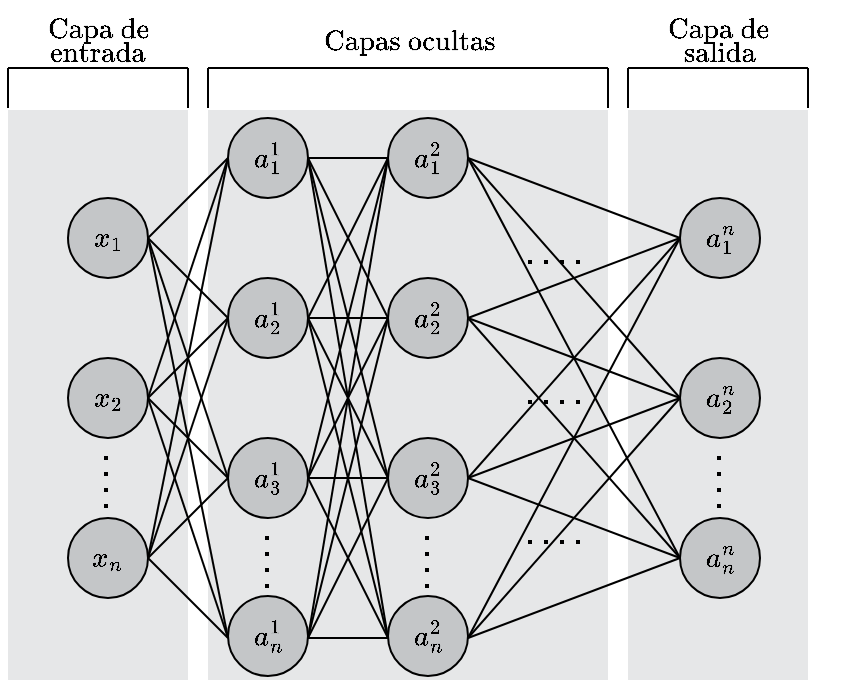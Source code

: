 <mxfile version="24.7.6">
  <diagram name="Page-1" id="iY9h923-xnfuU6ivVs_U">
    <mxGraphModel dx="1090" dy="814" grid="1" gridSize="10" guides="1" tooltips="1" connect="1" arrows="1" fold="1" page="1" pageScale="1" pageWidth="70" pageHeight="120" math="1" shadow="0">
      <root>
        <mxCell id="0" />
        <mxCell id="1" parent="0" />
        <mxCell id="JzDGmX90MIqG7xjUh9-E-8" value="" style="rounded=0;whiteSpace=wrap;html=1;fillColor=#e6e7e8;strokeColor=none;" parent="1" vertex="1">
          <mxGeometry x="140" y="-295" width="90" height="285" as="geometry" />
        </mxCell>
        <mxCell id="JzDGmX90MIqG7xjUh9-E-7" value="" style="rounded=0;whiteSpace=wrap;html=1;fillColor=#e6e7e8;strokeColor=none;" parent="1" vertex="1">
          <mxGeometry x="-70" y="-295" width="200" height="285" as="geometry" />
        </mxCell>
        <mxCell id="JzDGmX90MIqG7xjUh9-E-6" value="" style="rounded=0;whiteSpace=wrap;html=1;fillColor=#e6e7e8;strokeColor=none;" parent="1" vertex="1">
          <mxGeometry x="-170" y="-295" width="90" height="285" as="geometry" />
        </mxCell>
        <mxCell id="hw2e2iY90Wc657Rlc0dh-1" value="$$a_n^1$$" style="ellipse;whiteSpace=wrap;html=1;aspect=fixed;fillColor=#c4c6c8;" parent="1" vertex="1">
          <mxGeometry x="-60" y="-52" width="40" height="40" as="geometry" />
        </mxCell>
        <mxCell id="hw2e2iY90Wc657Rlc0dh-2" value="$$a_3^1$$" style="ellipse;whiteSpace=wrap;html=1;aspect=fixed;fillColor=#c4c6c8;" parent="1" vertex="1">
          <mxGeometry x="-60" y="-131" width="40" height="40" as="geometry" />
        </mxCell>
        <mxCell id="hw2e2iY90Wc657Rlc0dh-3" value="$$a_2^1$$" style="ellipse;whiteSpace=wrap;html=1;aspect=fixed;fillColor=#c4c6c8;" parent="1" vertex="1">
          <mxGeometry x="-60" y="-211" width="40" height="40" as="geometry" />
        </mxCell>
        <mxCell id="hw2e2iY90Wc657Rlc0dh-4" value="$$a_1^1$$" style="ellipse;whiteSpace=wrap;html=1;aspect=fixed;fillColor=#c4c6c8;" parent="1" vertex="1">
          <mxGeometry x="-60" y="-291" width="40" height="40" as="geometry" />
        </mxCell>
        <mxCell id="hw2e2iY90Wc657Rlc0dh-5" value="$$x_n$$" style="ellipse;whiteSpace=wrap;html=1;aspect=fixed;fillColor=#c4c6c8;" parent="1" vertex="1">
          <mxGeometry x="-140" y="-91" width="40" height="40" as="geometry" />
        </mxCell>
        <mxCell id="hw2e2iY90Wc657Rlc0dh-6" value="$$x_2$$" style="ellipse;whiteSpace=wrap;html=1;aspect=fixed;fillColor=#c4c6c8;" parent="1" vertex="1">
          <mxGeometry x="-140" y="-171" width="40" height="40" as="geometry" />
        </mxCell>
        <mxCell id="hw2e2iY90Wc657Rlc0dh-7" value="$$x_1$$" style="ellipse;whiteSpace=wrap;html=1;aspect=fixed;fillColor=#c4c6c8;" parent="1" vertex="1">
          <mxGeometry x="-140" y="-251" width="40" height="40" as="geometry" />
        </mxCell>
        <mxCell id="hw2e2iY90Wc657Rlc0dh-8" value="$$a_n^2$$" style="ellipse;whiteSpace=wrap;html=1;aspect=fixed;fillColor=#c4c6c8;" parent="1" vertex="1">
          <mxGeometry x="20" y="-52" width="40" height="40" as="geometry" />
        </mxCell>
        <mxCell id="hw2e2iY90Wc657Rlc0dh-9" value="$$a_3^2$$" style="ellipse;whiteSpace=wrap;html=1;aspect=fixed;fillColor=#c4c6c8;" parent="1" vertex="1">
          <mxGeometry x="20" y="-131" width="40" height="40" as="geometry" />
        </mxCell>
        <mxCell id="hw2e2iY90Wc657Rlc0dh-10" value="$$a_2^2$$" style="ellipse;whiteSpace=wrap;html=1;aspect=fixed;fillColor=#c4c6c8;" parent="1" vertex="1">
          <mxGeometry x="20" y="-211" width="40" height="40" as="geometry" />
        </mxCell>
        <mxCell id="hw2e2iY90Wc657Rlc0dh-11" value="$$a_1^2$$" style="ellipse;whiteSpace=wrap;html=1;aspect=fixed;fillColor=#c4c6c8;" parent="1" vertex="1">
          <mxGeometry x="20" y="-291" width="40" height="40" as="geometry" />
        </mxCell>
        <mxCell id="hw2e2iY90Wc657Rlc0dh-12" value="$$a_1^n$$" style="ellipse;whiteSpace=wrap;html=1;aspect=fixed;fillColor=#c4c6c8;" parent="1" vertex="1">
          <mxGeometry x="166" y="-251" width="40" height="40" as="geometry" />
        </mxCell>
        <mxCell id="hw2e2iY90Wc657Rlc0dh-13" value="$$a_2^n$$" style="ellipse;whiteSpace=wrap;html=1;aspect=fixed;fillColor=#c4c6c8;" parent="1" vertex="1">
          <mxGeometry x="166" y="-171" width="40" height="40" as="geometry" />
        </mxCell>
        <mxCell id="hw2e2iY90Wc657Rlc0dh-14" value="" style="endArrow=none;html=1;rounded=0;exitX=1;exitY=0.5;exitDx=0;exitDy=0;entryX=0;entryY=0.5;entryDx=0;entryDy=0;endFill=0;" parent="1" source="hw2e2iY90Wc657Rlc0dh-7" target="hw2e2iY90Wc657Rlc0dh-4" edge="1">
          <mxGeometry width="50" height="50" relative="1" as="geometry">
            <mxPoint x="-100" y="-221" as="sourcePoint" />
            <mxPoint x="-50" y="-271" as="targetPoint" />
          </mxGeometry>
        </mxCell>
        <mxCell id="hw2e2iY90Wc657Rlc0dh-15" value="" style="endArrow=none;html=1;rounded=0;exitX=1;exitY=0.5;exitDx=0;exitDy=0;entryX=0;entryY=0.5;entryDx=0;entryDy=0;endFill=0;" parent="1" source="hw2e2iY90Wc657Rlc0dh-6" target="hw2e2iY90Wc657Rlc0dh-4" edge="1">
          <mxGeometry width="50" height="50" relative="1" as="geometry">
            <mxPoint x="-100" y="-151" as="sourcePoint" />
            <mxPoint x="-80" y="-231" as="targetPoint" />
          </mxGeometry>
        </mxCell>
        <mxCell id="hw2e2iY90Wc657Rlc0dh-16" value="" style="endArrow=none;html=1;rounded=0;exitX=1;exitY=0.5;exitDx=0;exitDy=0;entryX=0;entryY=0.5;entryDx=0;entryDy=0;endFill=0;" parent="1" source="hw2e2iY90Wc657Rlc0dh-5" target="hw2e2iY90Wc657Rlc0dh-4" edge="1">
          <mxGeometry width="50" height="50" relative="1" as="geometry">
            <mxPoint x="-100" y="-151" as="sourcePoint" />
            <mxPoint x="-60" y="-191" as="targetPoint" />
          </mxGeometry>
        </mxCell>
        <mxCell id="hw2e2iY90Wc657Rlc0dh-17" value="" style="endArrow=none;html=1;rounded=0;entryX=0;entryY=0.5;entryDx=0;entryDy=0;exitX=1;exitY=0.5;exitDx=0;exitDy=0;endFill=0;" parent="1" source="hw2e2iY90Wc657Rlc0dh-7" target="hw2e2iY90Wc657Rlc0dh-3" edge="1">
          <mxGeometry width="50" height="50" relative="1" as="geometry">
            <mxPoint x="-50" y="-121" as="sourcePoint" />
            <mxPoint y="-171" as="targetPoint" />
          </mxGeometry>
        </mxCell>
        <mxCell id="hw2e2iY90Wc657Rlc0dh-18" value="" style="endArrow=none;html=1;rounded=0;exitX=1;exitY=0.5;exitDx=0;exitDy=0;entryX=0;entryY=0.5;entryDx=0;entryDy=0;endFill=0;" parent="1" source="hw2e2iY90Wc657Rlc0dh-6" target="hw2e2iY90Wc657Rlc0dh-3" edge="1">
          <mxGeometry width="50" height="50" relative="1" as="geometry">
            <mxPoint x="-100" y="-141" as="sourcePoint" />
            <mxPoint x="-60" y="-181" as="targetPoint" />
          </mxGeometry>
        </mxCell>
        <mxCell id="hw2e2iY90Wc657Rlc0dh-19" value="" style="endArrow=none;html=1;rounded=0;exitX=1;exitY=0.5;exitDx=0;exitDy=0;entryX=0;entryY=0.5;entryDx=0;entryDy=0;endFill=0;" parent="1" source="hw2e2iY90Wc657Rlc0dh-5" target="hw2e2iY90Wc657Rlc0dh-3" edge="1">
          <mxGeometry width="50" height="50" relative="1" as="geometry">
            <mxPoint x="-90" y="-121" as="sourcePoint" />
            <mxPoint x="-50" y="-161" as="targetPoint" />
          </mxGeometry>
        </mxCell>
        <mxCell id="hw2e2iY90Wc657Rlc0dh-20" value="" style="endArrow=none;html=1;rounded=0;exitX=1;exitY=0.5;exitDx=0;exitDy=0;entryX=0;entryY=0.5;entryDx=0;entryDy=0;endFill=0;" parent="1" source="hw2e2iY90Wc657Rlc0dh-5" target="hw2e2iY90Wc657Rlc0dh-2" edge="1">
          <mxGeometry width="50" height="50" relative="1" as="geometry">
            <mxPoint x="-100" y="-51" as="sourcePoint" />
            <mxPoint x="-60" y="-91" as="targetPoint" />
          </mxGeometry>
        </mxCell>
        <mxCell id="hw2e2iY90Wc657Rlc0dh-21" value="" style="endArrow=none;html=1;rounded=0;exitX=1;exitY=0.5;exitDx=0;exitDy=0;entryX=0;entryY=0.5;entryDx=0;entryDy=0;endFill=0;" parent="1" source="hw2e2iY90Wc657Rlc0dh-7" target="hw2e2iY90Wc657Rlc0dh-2" edge="1">
          <mxGeometry width="50" height="50" relative="1" as="geometry">
            <mxPoint x="-80" y="-221" as="sourcePoint" />
            <mxPoint x="-40" y="-261" as="targetPoint" />
          </mxGeometry>
        </mxCell>
        <mxCell id="hw2e2iY90Wc657Rlc0dh-22" value="" style="endArrow=none;html=1;rounded=0;exitX=1;exitY=0.5;exitDx=0;exitDy=0;entryX=0;entryY=0.5;entryDx=0;entryDy=0;endFill=0;" parent="1" source="hw2e2iY90Wc657Rlc0dh-7" edge="1">
          <mxGeometry width="50" height="50" relative="1" as="geometry">
            <mxPoint x="-50" y="-221" as="sourcePoint" />
            <mxPoint x="-60.0" y="-31" as="targetPoint" />
          </mxGeometry>
        </mxCell>
        <mxCell id="hw2e2iY90Wc657Rlc0dh-23" value="" style="endArrow=none;html=1;rounded=0;exitX=1;exitY=0.5;exitDx=0;exitDy=0;entryX=0;entryY=0.5;entryDx=0;entryDy=0;endFill=0;" parent="1" source="hw2e2iY90Wc657Rlc0dh-5" edge="1">
          <mxGeometry width="50" height="50" relative="1" as="geometry">
            <mxPoint x="-90" y="-51" as="sourcePoint" />
            <mxPoint x="-60.0" y="-31" as="targetPoint" />
          </mxGeometry>
        </mxCell>
        <mxCell id="hw2e2iY90Wc657Rlc0dh-24" value="" style="endArrow=none;html=1;rounded=0;exitX=1;exitY=0.5;exitDx=0;exitDy=0;entryX=0;entryY=0.5;entryDx=0;entryDy=0;endFill=0;" parent="1" source="hw2e2iY90Wc657Rlc0dh-6" target="hw2e2iY90Wc657Rlc0dh-2" edge="1">
          <mxGeometry width="50" height="50" relative="1" as="geometry">
            <mxPoint x="-90" y="-141" as="sourcePoint" />
            <mxPoint x="-50" y="-181" as="targetPoint" />
          </mxGeometry>
        </mxCell>
        <mxCell id="hw2e2iY90Wc657Rlc0dh-25" value="" style="endArrow=none;html=1;rounded=0;exitX=1;exitY=0.5;exitDx=0;exitDy=0;entryX=0;entryY=0.5;entryDx=0;entryDy=0;endFill=0;" parent="1" source="hw2e2iY90Wc657Rlc0dh-6" edge="1">
          <mxGeometry width="50" height="50" relative="1" as="geometry">
            <mxPoint y="-131" as="sourcePoint" />
            <mxPoint x="-60.0" y="-31" as="targetPoint" />
          </mxGeometry>
        </mxCell>
        <mxCell id="hw2e2iY90Wc657Rlc0dh-26" value="" style="endArrow=none;html=1;rounded=0;entryX=0;entryY=0.5;entryDx=0;entryDy=0;exitX=1;exitY=0.5;exitDx=0;exitDy=0;" parent="1" source="hw2e2iY90Wc657Rlc0dh-4" target="hw2e2iY90Wc657Rlc0dh-11" edge="1">
          <mxGeometry width="50" height="50" relative="1" as="geometry">
            <mxPoint x="-40" y="-211" as="sourcePoint" />
            <mxPoint x="10" y="-261" as="targetPoint" />
          </mxGeometry>
        </mxCell>
        <mxCell id="hw2e2iY90Wc657Rlc0dh-27" value="" style="endArrow=none;html=1;rounded=0;entryX=0;entryY=0.5;entryDx=0;entryDy=0;exitX=1;exitY=0.5;exitDx=0;exitDy=0;" parent="1" source="hw2e2iY90Wc657Rlc0dh-4" target="hw2e2iY90Wc657Rlc0dh-10" edge="1">
          <mxGeometry width="50" height="50" relative="1" as="geometry">
            <mxPoint x="-10" y="-261" as="sourcePoint" />
            <mxPoint x="30" y="-261" as="targetPoint" />
          </mxGeometry>
        </mxCell>
        <mxCell id="hw2e2iY90Wc657Rlc0dh-28" value="" style="endArrow=none;html=1;rounded=0;entryX=0;entryY=0.5;entryDx=0;entryDy=0;exitX=1;exitY=0.5;exitDx=0;exitDy=0;" parent="1" source="hw2e2iY90Wc657Rlc0dh-4" target="hw2e2iY90Wc657Rlc0dh-9" edge="1">
          <mxGeometry width="50" height="50" relative="1" as="geometry">
            <mxPoint y="-251" as="sourcePoint" />
            <mxPoint x="40" y="-251" as="targetPoint" />
          </mxGeometry>
        </mxCell>
        <mxCell id="hw2e2iY90Wc657Rlc0dh-29" value="" style="endArrow=none;html=1;rounded=0;entryX=0;entryY=0.5;entryDx=0;entryDy=0;exitX=1;exitY=0.5;exitDx=0;exitDy=0;" parent="1" source="hw2e2iY90Wc657Rlc0dh-4" edge="1">
          <mxGeometry width="50" height="50" relative="1" as="geometry">
            <mxPoint x="10" y="-241" as="sourcePoint" />
            <mxPoint x="20" y="-31" as="targetPoint" />
          </mxGeometry>
        </mxCell>
        <mxCell id="hw2e2iY90Wc657Rlc0dh-30" value="" style="endArrow=none;html=1;rounded=0;entryX=0;entryY=0.5;entryDx=0;entryDy=0;exitX=1;exitY=0.5;exitDx=0;exitDy=0;" parent="1" source="hw2e2iY90Wc657Rlc0dh-3" target="hw2e2iY90Wc657Rlc0dh-11" edge="1">
          <mxGeometry width="50" height="50" relative="1" as="geometry">
            <mxPoint x="-10" y="-191.5" as="sourcePoint" />
            <mxPoint x="30" y="-191.5" as="targetPoint" />
          </mxGeometry>
        </mxCell>
        <mxCell id="hw2e2iY90Wc657Rlc0dh-31" value="" style="endArrow=none;html=1;rounded=0;exitX=1;exitY=0.5;exitDx=0;exitDy=0;entryX=0;entryY=0.5;entryDx=0;entryDy=0;" parent="1" source="hw2e2iY90Wc657Rlc0dh-3" target="hw2e2iY90Wc657Rlc0dh-10" edge="1">
          <mxGeometry width="50" height="50" relative="1" as="geometry">
            <mxPoint x="-10" y="-191.5" as="sourcePoint" />
            <mxPoint y="-191" as="targetPoint" />
          </mxGeometry>
        </mxCell>
        <mxCell id="hw2e2iY90Wc657Rlc0dh-32" value="" style="endArrow=none;html=1;rounded=0;entryX=0;entryY=0.5;entryDx=0;entryDy=0;exitX=1;exitY=0.5;exitDx=0;exitDy=0;" parent="1" source="hw2e2iY90Wc657Rlc0dh-3" target="hw2e2iY90Wc657Rlc0dh-9" edge="1">
          <mxGeometry width="50" height="50" relative="1" as="geometry">
            <mxPoint x="-10" y="-172" as="sourcePoint" />
            <mxPoint x="30" y="-172" as="targetPoint" />
          </mxGeometry>
        </mxCell>
        <mxCell id="hw2e2iY90Wc657Rlc0dh-33" value="" style="endArrow=none;html=1;rounded=0;entryX=0;entryY=0.5;entryDx=0;entryDy=0;exitX=1;exitY=0.5;exitDx=0;exitDy=0;" parent="1" source="hw2e2iY90Wc657Rlc0dh-3" edge="1">
          <mxGeometry width="50" height="50" relative="1" as="geometry">
            <mxPoint x="50" y="-201" as="sourcePoint" />
            <mxPoint x="20" y="-31" as="targetPoint" />
          </mxGeometry>
        </mxCell>
        <mxCell id="hw2e2iY90Wc657Rlc0dh-34" value="" style="endArrow=none;html=1;rounded=0;entryX=0;entryY=0.5;entryDx=0;entryDy=0;exitX=1;exitY=0.5;exitDx=0;exitDy=0;" parent="1" source="hw2e2iY90Wc657Rlc0dh-2" target="hw2e2iY90Wc657Rlc0dh-11" edge="1">
          <mxGeometry width="50" height="50" relative="1" as="geometry">
            <mxPoint x="-10" y="-111.5" as="sourcePoint" />
            <mxPoint x="30" y="-111.5" as="targetPoint" />
          </mxGeometry>
        </mxCell>
        <mxCell id="hw2e2iY90Wc657Rlc0dh-35" value="" style="endArrow=none;html=1;rounded=0;entryX=0;entryY=0.5;entryDx=0;entryDy=0;exitX=1;exitY=0.5;exitDx=0;exitDy=0;" parent="1" source="hw2e2iY90Wc657Rlc0dh-2" target="hw2e2iY90Wc657Rlc0dh-10" edge="1">
          <mxGeometry width="50" height="50" relative="1" as="geometry">
            <mxPoint x="-10" y="-97" as="sourcePoint" />
            <mxPoint x="30" y="-97" as="targetPoint" />
          </mxGeometry>
        </mxCell>
        <mxCell id="hw2e2iY90Wc657Rlc0dh-36" value="" style="endArrow=none;html=1;rounded=0;exitX=1;exitY=0.5;exitDx=0;exitDy=0;entryX=0;entryY=0.5;entryDx=0;entryDy=0;" parent="1" source="hw2e2iY90Wc657Rlc0dh-2" target="hw2e2iY90Wc657Rlc0dh-9" edge="1">
          <mxGeometry width="50" height="50" relative="1" as="geometry">
            <mxPoint x="10" y="-96" as="sourcePoint" />
            <mxPoint x="40" y="-71" as="targetPoint" />
          </mxGeometry>
        </mxCell>
        <mxCell id="hw2e2iY90Wc657Rlc0dh-37" value="" style="endArrow=none;html=1;rounded=0;entryX=0;entryY=0.5;entryDx=0;entryDy=0;exitX=1;exitY=0.5;exitDx=0;exitDy=0;" parent="1" source="hw2e2iY90Wc657Rlc0dh-2" edge="1">
          <mxGeometry width="50" height="50" relative="1" as="geometry">
            <mxPoint x="-10" y="-81" as="sourcePoint" />
            <mxPoint x="20" y="-31" as="targetPoint" />
          </mxGeometry>
        </mxCell>
        <mxCell id="hw2e2iY90Wc657Rlc0dh-38" value="" style="endArrow=none;html=1;rounded=0;entryX=0;entryY=0.5;entryDx=0;entryDy=0;exitX=1;exitY=0.5;exitDx=0;exitDy=0;" parent="1" target="hw2e2iY90Wc657Rlc0dh-11" edge="1">
          <mxGeometry width="50" height="50" relative="1" as="geometry">
            <mxPoint x="-20.0" y="-31" as="sourcePoint" />
            <mxPoint x="30" y="-31.5" as="targetPoint" />
          </mxGeometry>
        </mxCell>
        <mxCell id="hw2e2iY90Wc657Rlc0dh-39" value="" style="endArrow=none;html=1;rounded=0;entryX=0;entryY=0.5;entryDx=0;entryDy=0;exitX=1;exitY=0.5;exitDx=0;exitDy=0;" parent="1" target="hw2e2iY90Wc657Rlc0dh-10" edge="1">
          <mxGeometry width="50" height="50" relative="1" as="geometry">
            <mxPoint x="-20.0" y="-31" as="sourcePoint" />
            <mxPoint x="30" y="-31.5" as="targetPoint" />
          </mxGeometry>
        </mxCell>
        <mxCell id="hw2e2iY90Wc657Rlc0dh-40" value="" style="endArrow=none;html=1;rounded=0;entryX=0;entryY=0.5;entryDx=0;entryDy=0;exitX=1;exitY=0.5;exitDx=0;exitDy=0;" parent="1" target="hw2e2iY90Wc657Rlc0dh-9" edge="1">
          <mxGeometry width="50" height="50" relative="1" as="geometry">
            <mxPoint x="-20.0" y="-31" as="sourcePoint" />
            <mxPoint x="30" y="-31.5" as="targetPoint" />
          </mxGeometry>
        </mxCell>
        <mxCell id="hw2e2iY90Wc657Rlc0dh-41" value="" style="endArrow=none;html=1;rounded=0;entryX=0;entryY=0.5;entryDx=0;entryDy=0;exitX=1;exitY=0.5;exitDx=0;exitDy=0;" parent="1" edge="1">
          <mxGeometry width="50" height="50" relative="1" as="geometry">
            <mxPoint x="-20.0" y="-31" as="sourcePoint" />
            <mxPoint x="20" y="-31" as="targetPoint" />
          </mxGeometry>
        </mxCell>
        <mxCell id="hw2e2iY90Wc657Rlc0dh-42" value="" style="endArrow=none;html=1;rounded=0;entryX=0;entryY=0.5;entryDx=0;entryDy=0;exitX=1;exitY=0.5;exitDx=0;exitDy=0;" parent="1" source="hw2e2iY90Wc657Rlc0dh-11" target="hw2e2iY90Wc657Rlc0dh-12" edge="1">
          <mxGeometry width="50" height="50" relative="1" as="geometry">
            <mxPoint x="75" y="-271.5" as="sourcePoint" />
            <mxPoint x="115" y="-271.5" as="targetPoint" />
          </mxGeometry>
        </mxCell>
        <mxCell id="hw2e2iY90Wc657Rlc0dh-43" value="" style="endArrow=none;html=1;rounded=0;entryX=0;entryY=0.5;entryDx=0;entryDy=0;exitX=1;exitY=0.5;exitDx=0;exitDy=0;" parent="1" source="hw2e2iY90Wc657Rlc0dh-11" target="hw2e2iY90Wc657Rlc0dh-13" edge="1">
          <mxGeometry width="50" height="50" relative="1" as="geometry">
            <mxPoint x="100" y="-261" as="sourcePoint" />
            <mxPoint x="140" y="-261" as="targetPoint" />
          </mxGeometry>
        </mxCell>
        <mxCell id="hw2e2iY90Wc657Rlc0dh-44" value="" style="endArrow=none;html=1;rounded=0;entryX=0;entryY=0.5;entryDx=0;entryDy=0;exitX=1;exitY=0.5;exitDx=0;exitDy=0;" parent="1" source="hw2e2iY90Wc657Rlc0dh-10" target="hw2e2iY90Wc657Rlc0dh-12" edge="1">
          <mxGeometry width="50" height="50" relative="1" as="geometry">
            <mxPoint x="150" y="-151.5" as="sourcePoint" />
            <mxPoint x="190" y="-151.5" as="targetPoint" />
          </mxGeometry>
        </mxCell>
        <mxCell id="hw2e2iY90Wc657Rlc0dh-45" value="" style="endArrow=none;html=1;rounded=0;entryX=0;entryY=0.5;entryDx=0;entryDy=0;exitX=1;exitY=0.5;exitDx=0;exitDy=0;" parent="1" source="hw2e2iY90Wc657Rlc0dh-10" target="hw2e2iY90Wc657Rlc0dh-13" edge="1">
          <mxGeometry width="50" height="50" relative="1" as="geometry">
            <mxPoint x="170" y="-81" as="sourcePoint" />
            <mxPoint x="210" y="-81" as="targetPoint" />
          </mxGeometry>
        </mxCell>
        <mxCell id="hw2e2iY90Wc657Rlc0dh-46" value="" style="endArrow=none;html=1;rounded=0;entryX=0;entryY=0.5;entryDx=0;entryDy=0;exitX=1;exitY=0.5;exitDx=0;exitDy=0;" parent="1" source="hw2e2iY90Wc657Rlc0dh-9" target="hw2e2iY90Wc657Rlc0dh-12" edge="1">
          <mxGeometry width="50" height="50" relative="1" as="geometry">
            <mxPoint x="75" y="-71.5" as="sourcePoint" />
            <mxPoint x="115" y="-71.5" as="targetPoint" />
          </mxGeometry>
        </mxCell>
        <mxCell id="hw2e2iY90Wc657Rlc0dh-47" value="" style="endArrow=none;html=1;rounded=0;entryX=0;entryY=0.5;entryDx=0;entryDy=0;exitX=1;exitY=0.5;exitDx=0;exitDy=0;" parent="1" source="hw2e2iY90Wc657Rlc0dh-9" target="hw2e2iY90Wc657Rlc0dh-13" edge="1">
          <mxGeometry width="50" height="50" relative="1" as="geometry">
            <mxPoint x="190" y="-61" as="sourcePoint" />
            <mxPoint x="230" y="-61" as="targetPoint" />
          </mxGeometry>
        </mxCell>
        <mxCell id="hw2e2iY90Wc657Rlc0dh-48" value="" style="endArrow=none;html=1;rounded=0;entryX=0;entryY=0.5;entryDx=0;entryDy=0;exitX=1;exitY=0.5;exitDx=0;exitDy=0;" parent="1" target="hw2e2iY90Wc657Rlc0dh-13" edge="1">
          <mxGeometry width="50" height="50" relative="1" as="geometry">
            <mxPoint x="60" y="-31" as="sourcePoint" />
            <mxPoint x="240" y="-51" as="targetPoint" />
          </mxGeometry>
        </mxCell>
        <mxCell id="hw2e2iY90Wc657Rlc0dh-49" value="" style="endArrow=none;html=1;rounded=0;entryX=0;entryY=0.5;entryDx=0;entryDy=0;exitX=1;exitY=0.5;exitDx=0;exitDy=0;" parent="1" target="hw2e2iY90Wc657Rlc0dh-12" edge="1">
          <mxGeometry width="50" height="50" relative="1" as="geometry">
            <mxPoint x="60" y="-31" as="sourcePoint" />
            <mxPoint x="140" y="-21" as="targetPoint" />
          </mxGeometry>
        </mxCell>
        <mxCell id="hw2e2iY90Wc657Rlc0dh-53" value="$$\text{Capas ocultas}$$" style="text;html=1;align=center;verticalAlign=middle;resizable=0;points=[];autosize=1;strokeColor=none;fillColor=none;" parent="1" vertex="1">
          <mxGeometry x="-50" y="-344" width="160" height="30" as="geometry" />
        </mxCell>
        <mxCell id="hw2e2iY90Wc657Rlc0dh-61" value="" style="group;strokeColor=none;rounded=0;" parent="1" vertex="1" connectable="0">
          <mxGeometry x="-170" y="-316" width="90" height="20" as="geometry" />
        </mxCell>
        <mxCell id="hw2e2iY90Wc657Rlc0dh-62" value="" style="endArrow=none;html=1;rounded=0;" parent="hw2e2iY90Wc657Rlc0dh-61" edge="1">
          <mxGeometry width="50" height="50" relative="1" as="geometry">
            <mxPoint as="sourcePoint" />
            <mxPoint x="90" as="targetPoint" />
          </mxGeometry>
        </mxCell>
        <mxCell id="hw2e2iY90Wc657Rlc0dh-63" value="" style="endArrow=none;html=1;rounded=0;" parent="hw2e2iY90Wc657Rlc0dh-61" edge="1">
          <mxGeometry width="50" height="50" relative="1" as="geometry">
            <mxPoint y="20" as="sourcePoint" />
            <mxPoint as="targetPoint" />
          </mxGeometry>
        </mxCell>
        <mxCell id="hw2e2iY90Wc657Rlc0dh-64" value="" style="endArrow=none;html=1;rounded=0;" parent="hw2e2iY90Wc657Rlc0dh-61" edge="1">
          <mxGeometry width="50" height="50" relative="1" as="geometry">
            <mxPoint x="90" y="20" as="sourcePoint" />
            <mxPoint x="90" as="targetPoint" />
          </mxGeometry>
        </mxCell>
        <mxCell id="hw2e2iY90Wc657Rlc0dh-65" value="" style="group;strokeColor=none;rounded=0;" parent="1" vertex="1" connectable="0">
          <mxGeometry x="-70" y="-316" width="200" height="20" as="geometry" />
        </mxCell>
        <mxCell id="hw2e2iY90Wc657Rlc0dh-66" value="" style="endArrow=none;html=1;rounded=0;" parent="hw2e2iY90Wc657Rlc0dh-65" edge="1">
          <mxGeometry width="50" height="50" relative="1" as="geometry">
            <mxPoint as="sourcePoint" />
            <mxPoint x="200.0" as="targetPoint" />
          </mxGeometry>
        </mxCell>
        <mxCell id="hw2e2iY90Wc657Rlc0dh-67" value="" style="endArrow=none;html=1;rounded=0;" parent="hw2e2iY90Wc657Rlc0dh-65" edge="1">
          <mxGeometry width="50" height="50" relative="1" as="geometry">
            <mxPoint y="20" as="sourcePoint" />
            <mxPoint as="targetPoint" />
          </mxGeometry>
        </mxCell>
        <mxCell id="hw2e2iY90Wc657Rlc0dh-68" value="" style="endArrow=none;html=1;rounded=0;" parent="hw2e2iY90Wc657Rlc0dh-65" edge="1">
          <mxGeometry width="50" height="50" relative="1" as="geometry">
            <mxPoint x="200.0" y="20" as="sourcePoint" />
            <mxPoint x="200.0" as="targetPoint" />
          </mxGeometry>
        </mxCell>
        <mxCell id="hw2e2iY90Wc657Rlc0dh-69" value="$$a_n^n$$" style="ellipse;whiteSpace=wrap;html=1;aspect=fixed;fillColor=#c4c6c8;" parent="1" vertex="1">
          <mxGeometry x="166" y="-91" width="40" height="40" as="geometry" />
        </mxCell>
        <mxCell id="hw2e2iY90Wc657Rlc0dh-70" value="" style="endArrow=none;html=1;rounded=0;entryX=1;entryY=0.5;entryDx=0;entryDy=0;exitX=0;exitY=0.5;exitDx=0;exitDy=0;" parent="1" source="hw2e2iY90Wc657Rlc0dh-69" target="hw2e2iY90Wc657Rlc0dh-11" edge="1">
          <mxGeometry width="50" height="50" relative="1" as="geometry">
            <mxPoint y="-149" as="sourcePoint" />
            <mxPoint x="50" y="-199" as="targetPoint" />
          </mxGeometry>
        </mxCell>
        <mxCell id="hw2e2iY90Wc657Rlc0dh-71" value="" style="endArrow=none;html=1;rounded=0;entryX=1;entryY=0.5;entryDx=0;entryDy=0;exitX=0;exitY=0.5;exitDx=0;exitDy=0;" parent="1" source="hw2e2iY90Wc657Rlc0dh-69" target="hw2e2iY90Wc657Rlc0dh-10" edge="1">
          <mxGeometry width="50" height="50" relative="1" as="geometry">
            <mxPoint y="-149" as="sourcePoint" />
            <mxPoint x="50" y="-199" as="targetPoint" />
          </mxGeometry>
        </mxCell>
        <mxCell id="hw2e2iY90Wc657Rlc0dh-72" value="" style="endArrow=none;html=1;rounded=0;entryX=1;entryY=0.5;entryDx=0;entryDy=0;exitX=0;exitY=0.5;exitDx=0;exitDy=0;" parent="1" source="hw2e2iY90Wc657Rlc0dh-69" target="hw2e2iY90Wc657Rlc0dh-9" edge="1">
          <mxGeometry width="50" height="50" relative="1" as="geometry">
            <mxPoint y="-149" as="sourcePoint" />
            <mxPoint x="50" y="-199" as="targetPoint" />
          </mxGeometry>
        </mxCell>
        <mxCell id="hw2e2iY90Wc657Rlc0dh-73" value="" style="endArrow=none;html=1;rounded=0;entryX=1;entryY=0.5;entryDx=0;entryDy=0;exitX=0;exitY=0.5;exitDx=0;exitDy=0;" parent="1" source="hw2e2iY90Wc657Rlc0dh-69" edge="1">
          <mxGeometry width="50" height="50" relative="1" as="geometry">
            <mxPoint y="-149" as="sourcePoint" />
            <mxPoint x="60" y="-31" as="targetPoint" />
          </mxGeometry>
        </mxCell>
        <mxCell id="hw2e2iY90Wc657Rlc0dh-74" value="" style="endArrow=none;dashed=1;html=1;dashPattern=1 3;strokeWidth=2;rounded=0;" parent="1" edge="1">
          <mxGeometry width="50" height="50" relative="1" as="geometry">
            <mxPoint x="-121" y="-96" as="sourcePoint" />
            <mxPoint x="-121" y="-126" as="targetPoint" />
          </mxGeometry>
        </mxCell>
        <mxCell id="hw2e2iY90Wc657Rlc0dh-75" value="" style="endArrow=none;dashed=1;html=1;dashPattern=1 3;strokeWidth=2;rounded=0;" parent="1" edge="1">
          <mxGeometry width="50" height="50" relative="1" as="geometry">
            <mxPoint x="39.5" y="-56" as="sourcePoint" />
            <mxPoint x="39.5" y="-86" as="targetPoint" />
          </mxGeometry>
        </mxCell>
        <mxCell id="hw2e2iY90Wc657Rlc0dh-76" value="" style="endArrow=none;dashed=1;html=1;dashPattern=1 3;strokeWidth=2;rounded=0;" parent="1" edge="1">
          <mxGeometry width="50" height="50" relative="1" as="geometry">
            <mxPoint x="-40.5" y="-56" as="sourcePoint" />
            <mxPoint x="-40.5" y="-86" as="targetPoint" />
          </mxGeometry>
        </mxCell>
        <mxCell id="hw2e2iY90Wc657Rlc0dh-77" value="" style="endArrow=none;dashed=1;html=1;dashPattern=1 3;strokeWidth=2;rounded=0;" parent="1" edge="1">
          <mxGeometry width="50" height="50" relative="1" as="geometry">
            <mxPoint x="185.5" y="-96" as="sourcePoint" />
            <mxPoint x="185.5" y="-126" as="targetPoint" />
          </mxGeometry>
        </mxCell>
        <mxCell id="hw2e2iY90Wc657Rlc0dh-78" value="" style="endArrow=none;dashed=1;html=1;dashPattern=1 3;strokeWidth=2;rounded=0;" parent="1" edge="1">
          <mxGeometry width="50" height="50" relative="1" as="geometry">
            <mxPoint x="90" y="-219" as="sourcePoint" />
            <mxPoint x="120" y="-219" as="targetPoint" />
          </mxGeometry>
        </mxCell>
        <mxCell id="hw2e2iY90Wc657Rlc0dh-79" value="" style="endArrow=none;dashed=1;html=1;dashPattern=1 3;strokeWidth=2;rounded=0;" parent="1" edge="1">
          <mxGeometry width="50" height="50" relative="1" as="geometry">
            <mxPoint x="90" y="-149" as="sourcePoint" />
            <mxPoint x="120" y="-149" as="targetPoint" />
          </mxGeometry>
        </mxCell>
        <mxCell id="hw2e2iY90Wc657Rlc0dh-80" value="" style="endArrow=none;dashed=1;html=1;dashPattern=1 3;strokeWidth=2;rounded=0;" parent="1" edge="1">
          <mxGeometry width="50" height="50" relative="1" as="geometry">
            <mxPoint x="90" y="-79" as="sourcePoint" />
            <mxPoint x="120" y="-79" as="targetPoint" />
          </mxGeometry>
        </mxCell>
        <mxCell id="8lVOH1IRJykYIdRCJ0HZ-1" value="$$\text{Capa de}$$" style="text;html=1;align=center;verticalAlign=middle;whiteSpace=wrap;rounded=0;" parent="1" vertex="1">
          <mxGeometry x="-155" y="-350" width="60" height="30" as="geometry" />
        </mxCell>
        <mxCell id="JzDGmX90MIqG7xjUh9-E-1" value="" style="group;strokeColor=none;rounded=0;" parent="1" vertex="1" connectable="0">
          <mxGeometry x="140" y="-316" width="90" height="20" as="geometry" />
        </mxCell>
        <mxCell id="JzDGmX90MIqG7xjUh9-E-2" value="" style="endArrow=none;html=1;rounded=0;" parent="JzDGmX90MIqG7xjUh9-E-1" edge="1">
          <mxGeometry width="50" height="50" relative="1" as="geometry">
            <mxPoint as="sourcePoint" />
            <mxPoint x="90" as="targetPoint" />
          </mxGeometry>
        </mxCell>
        <mxCell id="JzDGmX90MIqG7xjUh9-E-3" value="" style="endArrow=none;html=1;rounded=0;" parent="JzDGmX90MIqG7xjUh9-E-1" edge="1">
          <mxGeometry width="50" height="50" relative="1" as="geometry">
            <mxPoint y="20" as="sourcePoint" />
            <mxPoint as="targetPoint" />
          </mxGeometry>
        </mxCell>
        <mxCell id="JzDGmX90MIqG7xjUh9-E-4" value="" style="endArrow=none;html=1;rounded=0;" parent="JzDGmX90MIqG7xjUh9-E-1" edge="1">
          <mxGeometry width="50" height="50" relative="1" as="geometry">
            <mxPoint x="90" y="20" as="sourcePoint" />
            <mxPoint x="90" as="targetPoint" />
          </mxGeometry>
        </mxCell>
        <mxCell id="JzDGmX90MIqG7xjUh9-E-5" value="$$\text{Capa de}$$" style="text;html=1;align=center;verticalAlign=middle;resizable=0;points=[];autosize=1;strokeColor=none;fillColor=none;" parent="1" vertex="1">
          <mxGeometry x="120" y="-350" width="130" height="30" as="geometry" />
        </mxCell>
        <mxCell id="16ytWu-QPu9QG1Kk_D83-1" value="$$\text{entrada}$$" style="text;html=1;align=center;verticalAlign=middle;whiteSpace=wrap;rounded=0;" vertex="1" parent="1">
          <mxGeometry x="-155" y="-338" width="60" height="30" as="geometry" />
        </mxCell>
        <mxCell id="16ytWu-QPu9QG1Kk_D83-2" value="$$\text{salida}$$" style="text;html=1;align=center;verticalAlign=middle;resizable=0;points=[];autosize=1;strokeColor=none;fillColor=none;" vertex="1" parent="1">
          <mxGeometry x="130" y="-338" width="110" height="30" as="geometry" />
        </mxCell>
      </root>
    </mxGraphModel>
  </diagram>
</mxfile>
